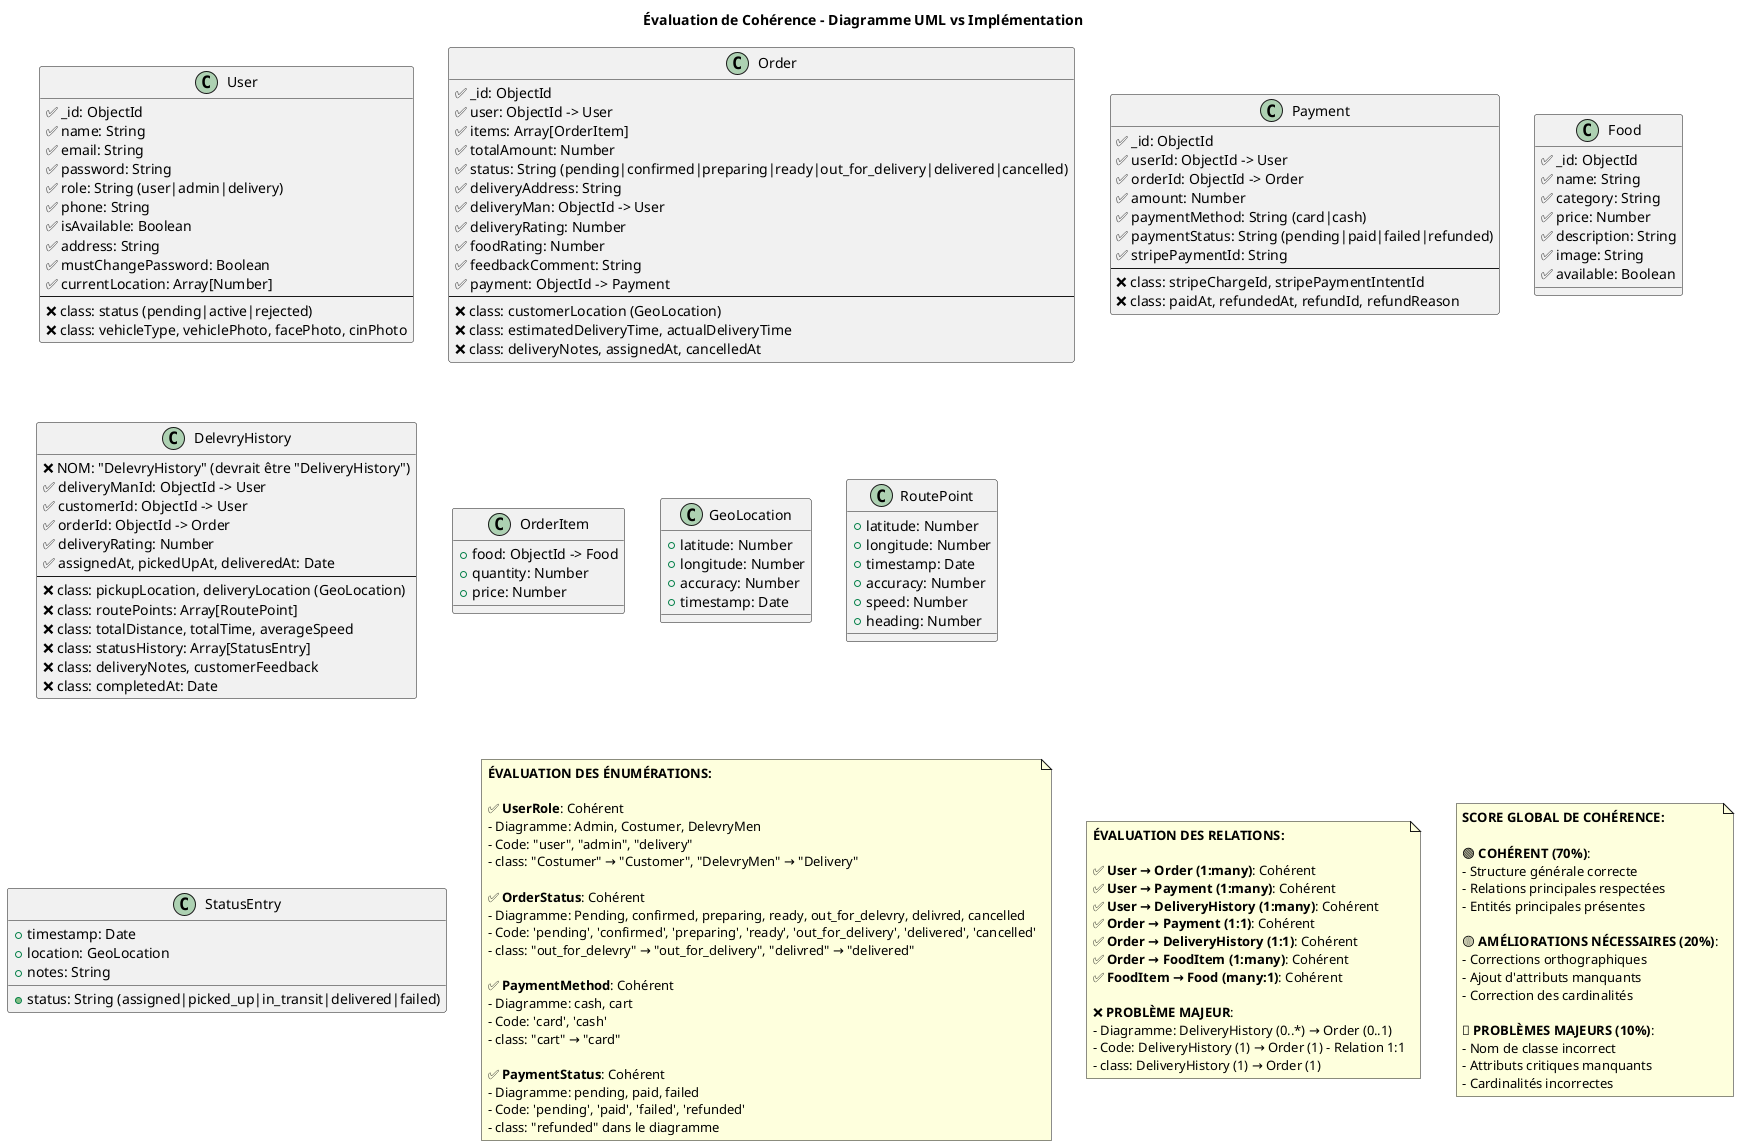 @startuml Évaluation Diagramme vs Projet Réel

title Évaluation de Cohérence - Diagramme UML vs Implémentation

!define COHERENT class
!define INCOHERENT class
!define MANQUANT class
!define CORRECTION class

' Classes cohérentes avec l'implémentation
COHERENT User {
  ✅ _id: ObjectId
  ✅ name: String
  ✅ email: String
  ✅ password: String
  ✅ role: String (user|admin|delivery)
  ✅ phone: String
  ✅ isAvailable: Boolean
  ✅ address: String
  ✅ mustChangePassword: Boolean
  ✅ currentLocation: Array[Number]
  --
  ❌ MANQUANT: status (pending|active|rejected)
  ❌ MANQUANT: vehicleType, vehiclePhoto, facePhoto, cinPhoto
}

COHERENT Order {
  ✅ _id: ObjectId
  ✅ user: ObjectId -> User
  ✅ items: Array[OrderItem]
  ✅ totalAmount: Number
  ✅ status: String (pending|confirmed|preparing|ready|out_for_delivery|delivered|cancelled)
  ✅ deliveryAddress: String
  ✅ deliveryMan: ObjectId -> User
  ✅ deliveryRating: Number
  ✅ foodRating: Number
  ✅ feedbackComment: String
  ✅ payment: ObjectId -> Payment
  --
  ❌ MANQUANT: customerLocation (GeoLocation)
  ❌ MANQUANT: estimatedDeliveryTime, actualDeliveryTime
  ❌ MANQUANT: deliveryNotes, assignedAt, cancelledAt
}

COHERENT Payment {
  ✅ _id: ObjectId
  ✅ userId: ObjectId -> User
  ✅ orderId: ObjectId -> Order
  ✅ amount: Number
  ✅ paymentMethod: String (card|cash)
  ✅ paymentStatus: String (pending|paid|failed|refunded)
  ✅ stripePaymentId: String
  --
  ❌ MANQUANT: stripeChargeId, stripePaymentIntentId
  ❌ MANQUANT: paidAt, refundedAt, refundId, refundReason
}

COHERENT Food {
  ✅ _id: ObjectId
  ✅ name: String
  ✅ category: String
  ✅ price: Number
  ✅ description: String
  ✅ image: String
  ✅ available: Boolean
}

' Classes avec incohérences
INCOHERENT DelevryHistory {
  ❌ NOM: "DelevryHistory" (devrait être "DeliveryHistory")
  ✅ deliveryManId: ObjectId -> User
  ✅ customerId: ObjectId -> User
  ✅ orderId: ObjectId -> Order
  ✅ deliveryRating: Number
  ✅ assignedAt, pickedUpAt, deliveredAt: Date
  --
  ❌ MANQUANT: pickupLocation, deliveryLocation (GeoLocation)
  ❌ MANQUANT: routePoints: Array[RoutePoint]
  ❌ MANQUANT: totalDistance, totalTime, averageSpeed
  ❌ MANQUANT: statusHistory: Array[StatusEntry]
  ❌ MANQUANT: deliveryNotes, customerFeedback
  ❌ MANQUANT: completedAt: Date
}

' Classes manquantes dans le diagramme
MANQUANT OrderItem {
  +food: ObjectId -> Food
  +quantity: Number
  +price: Number
}

MANQUANT GeoLocation {
  +latitude: Number
  +longitude: Number
  +accuracy: Number
  +timestamp: Date
}

MANQUANT RoutePoint {
  +latitude: Number
  +longitude: Number
  +timestamp: Date
  +accuracy: Number
  +speed: Number
  +heading: Number
}

MANQUANT StatusEntry {
  +status: String (assigned|picked_up|in_transit|delivered|failed)
  +timestamp: Date
  +location: GeoLocation
  +notes: String
}

' Énumérations - Évaluation
note as N1
  **ÉVALUATION DES ÉNUMÉRATIONS:**
  
  ✅ **UserRole**: Cohérent
  - Diagramme: Admin, Costumer, DelevryMen
  - Code: "user", "admin", "delivery"
  - CORRECTION: "Costumer" → "Customer", "DelevryMen" → "Delivery"
  
  ✅ **OrderStatus**: Cohérent
  - Diagramme: Pending, confirmed, preparing, ready, out_for_delevry, delivred, cancelled
  - Code: 'pending', 'confirmed', 'preparing', 'ready', 'out_for_delivery', 'delivered', 'cancelled'
  - CORRECTION: "out_for_delevry" → "out_for_delivery", "delivred" → "delivered"
  
  ✅ **PaymentMethod**: Cohérent
  - Diagramme: cash, cart
  - Code: 'card', 'cash'
  - CORRECTION: "cart" → "card"
  
  ✅ **PaymentStatus**: Cohérent
  - Diagramme: pending, paid, failed
  - Code: 'pending', 'paid', 'failed', 'refunded'
  - MANQUANT: "refunded" dans le diagramme
end note

' Relations - Évaluation
note as N2
  **ÉVALUATION DES RELATIONS:**
  
  ✅ **User → Order (1:many)**: Cohérent
  ✅ **User → Payment (1:many)**: Cohérent
  ✅ **User → DeliveryHistory (1:many)**: Cohérent
  ✅ **Order → Payment (1:1)**: Cohérent
  ✅ **Order → DeliveryHistory (1:1)**: Cohérent
  ✅ **Order → FoodItem (1:many)**: Cohérent
  ✅ **FoodItem → Food (many:1)**: Cohérent
  
  ❌ **PROBLÈME MAJEUR**: 
  - Diagramme: DeliveryHistory (0..*) → Order (0..1)
  - Code: DeliveryHistory (1) → Order (1) - Relation 1:1
  - CORRECTION: DeliveryHistory (1) → Order (1)
end note

' Score global
note as N3
  **SCORE GLOBAL DE COHÉRENCE:**
  
  🟢 **COHÉRENT (70%)**:
  - Structure générale correcte
  - Relations principales respectées
  - Entités principales présentes
  
  🟡 **AMÉLIORATIONS NÉCESSAIRES (20%)**:
  - Corrections orthographiques
  - Ajout d'attributs manquants
  - Correction des cardinalités
  
  🔴 **PROBLÈMES MAJEURS (10%)**:
  - Nom de classe incorrect
  - Attributs critiques manquants
  - Cardinalités incorrectes
end note

@enduml
